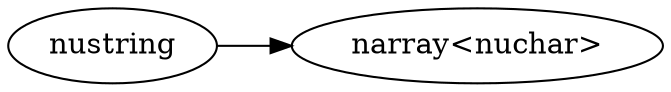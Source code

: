 
    digraph "graph18"
    {
        rankdir = "LR";
        size = "8,20";
        ratio = compress;
    "nustring"->"narray<nuchar>";

    }
    